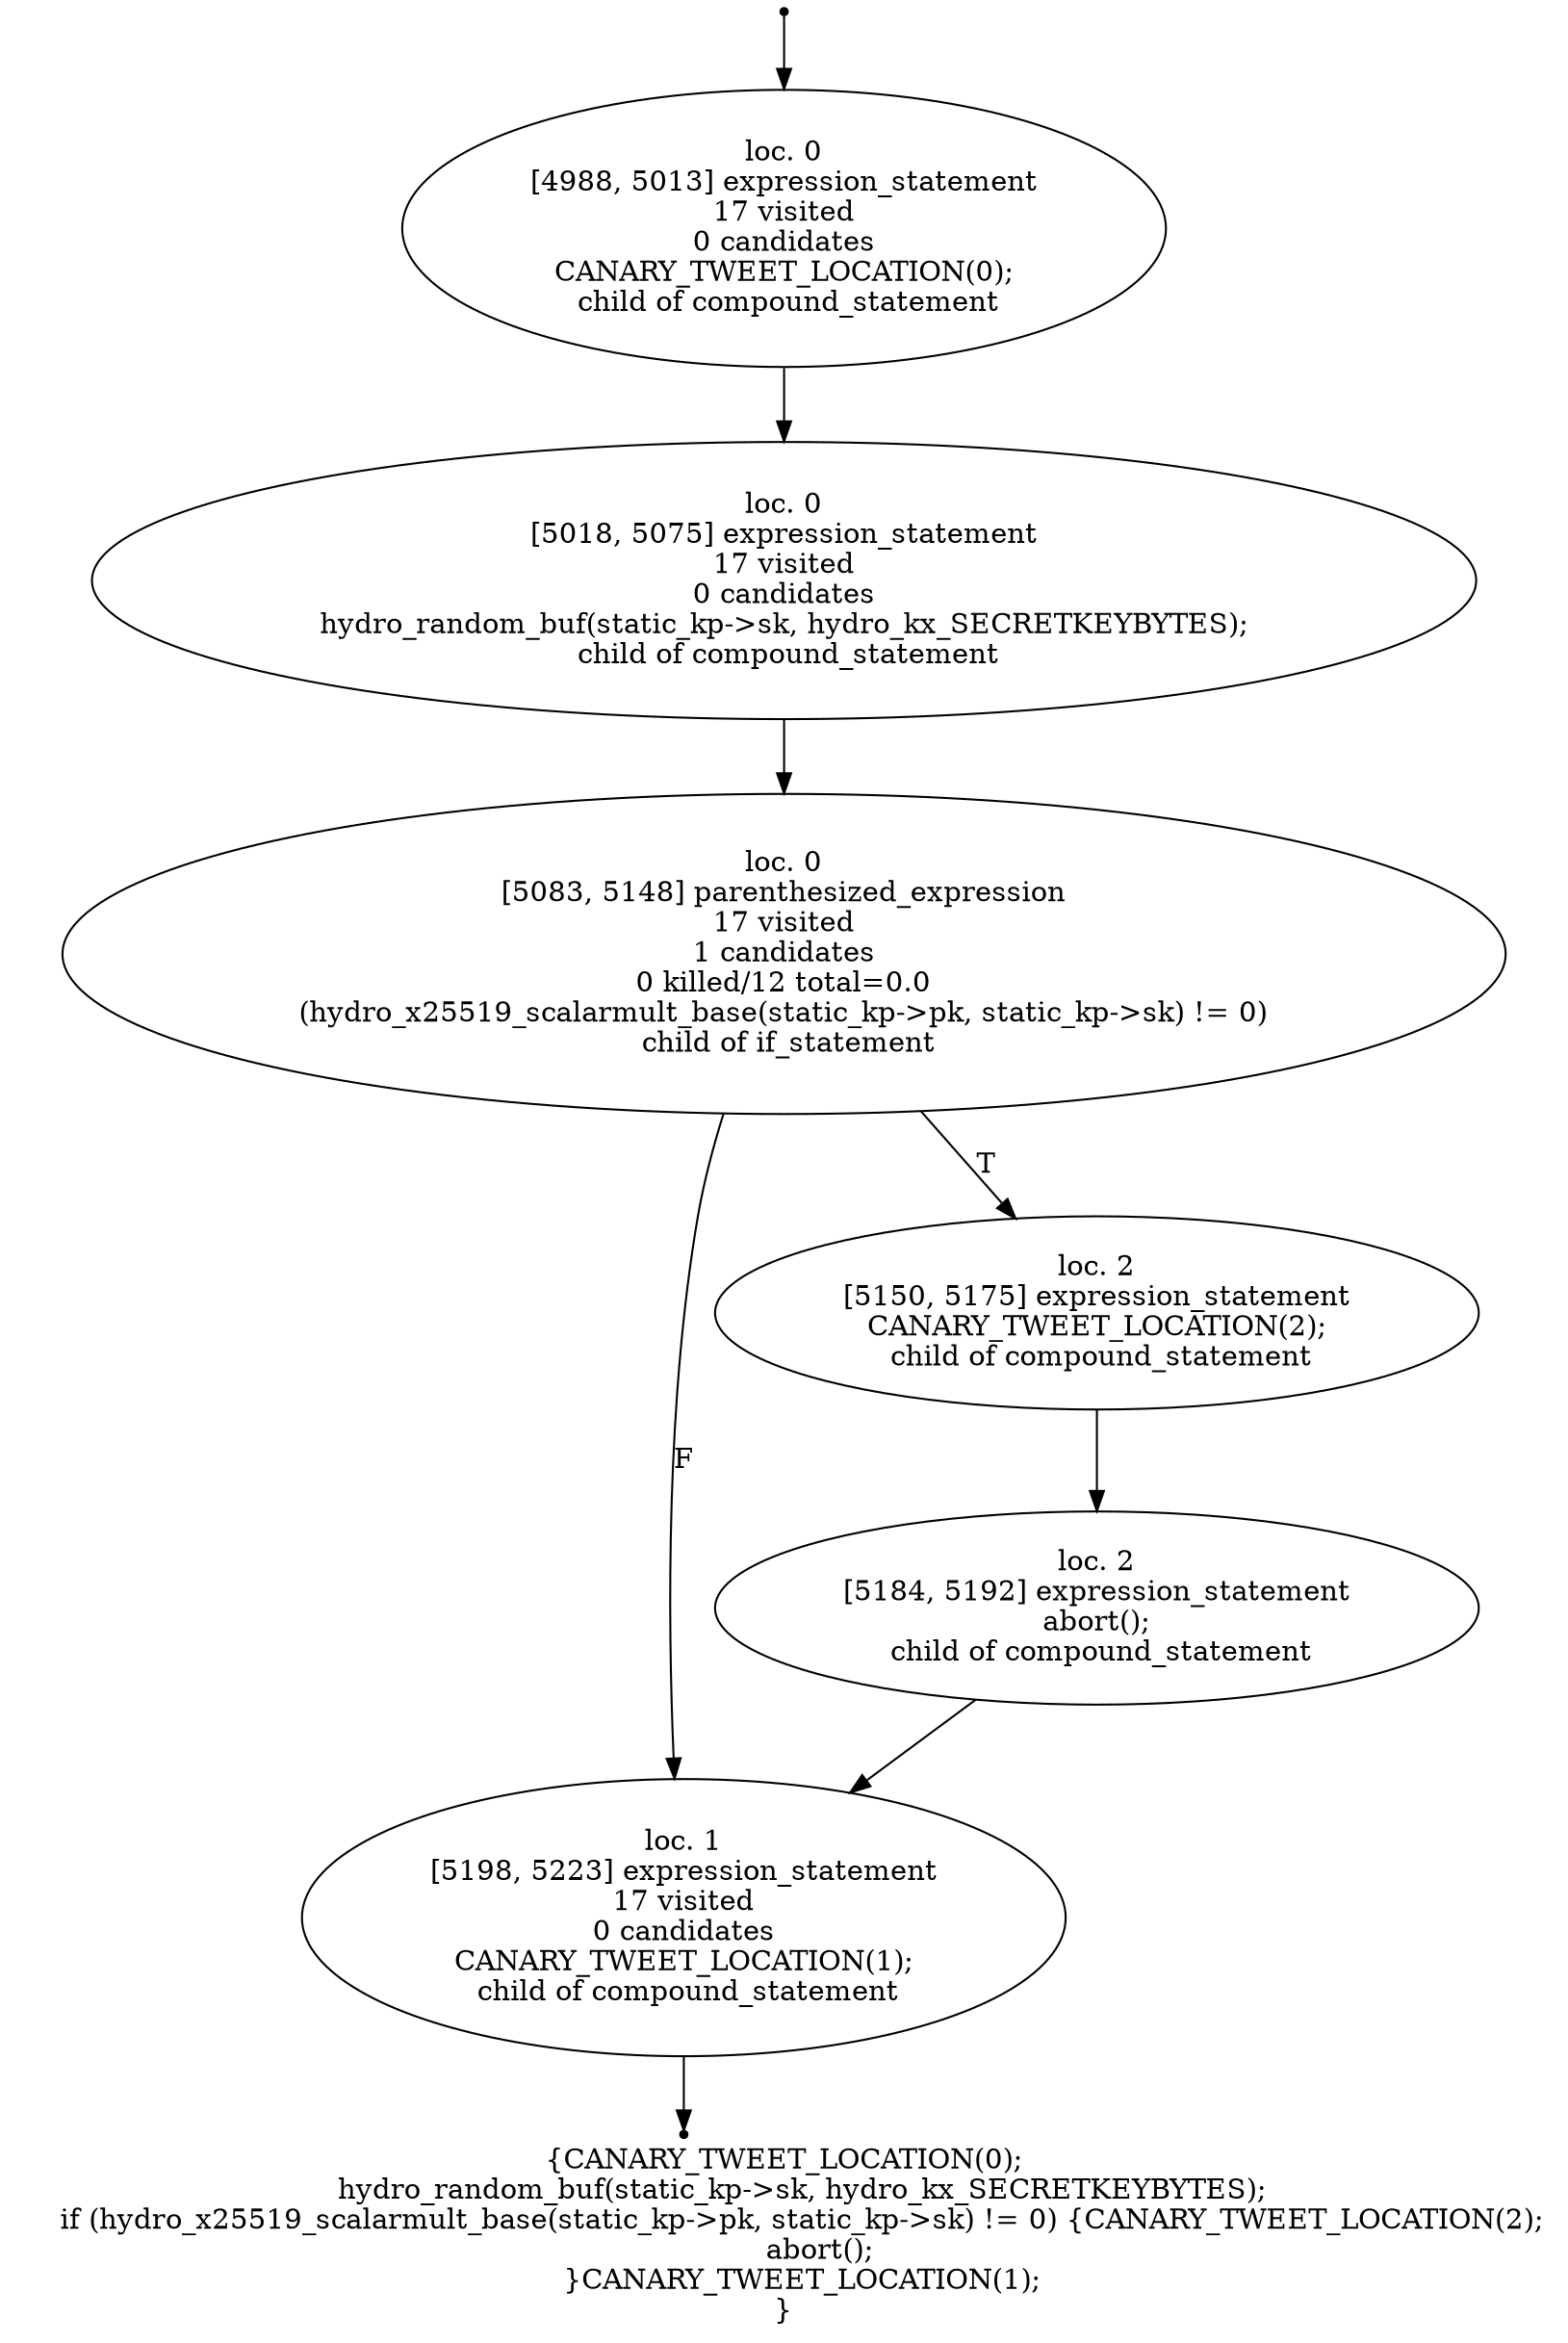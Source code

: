 digraph hydro_kx_keygen_localised_6 {
	initial [shape=point]
	initial -> "loc. 0
[4988, 5013] expression_statement
17 visited
0 candidates
 CANARY_TWEET_LOCATION(0); 
 child of compound_statement"
	final [shape=point]
	"loc. 1
[5198, 5223] expression_statement
17 visited
0 candidates
 CANARY_TWEET_LOCATION(1); 
 child of compound_statement" -> final
	"loc. 0
[4988, 5013] expression_statement
17 visited
0 candidates
 CANARY_TWEET_LOCATION(0); 
 child of compound_statement"
	"loc. 0
[4988, 5013] expression_statement
17 visited
0 candidates
 CANARY_TWEET_LOCATION(0); 
 child of compound_statement" -> "loc. 0
[5018, 5075] expression_statement
17 visited
0 candidates
 hydro_random_buf(static_kp->sk, hydro_kx_SECRETKEYBYTES); 
 child of compound_statement"
	"loc. 0
[5018, 5075] expression_statement
17 visited
0 candidates
 hydro_random_buf(static_kp->sk, hydro_kx_SECRETKEYBYTES); 
 child of compound_statement"
	"loc. 0
[5018, 5075] expression_statement
17 visited
0 candidates
 hydro_random_buf(static_kp->sk, hydro_kx_SECRETKEYBYTES); 
 child of compound_statement" -> "loc. 0
[5083, 5148] parenthesized_expression
17 visited
1 candidates
0 killed/12 total=0.0
 (hydro_x25519_scalarmult_base(static_kp->pk, static_kp->sk) != 0) 
 child of if_statement"
	"loc. 0
[5083, 5148] parenthesized_expression
17 visited
1 candidates
0 killed/12 total=0.0
 (hydro_x25519_scalarmult_base(static_kp->pk, static_kp->sk) != 0) 
 child of if_statement"
	"loc. 0
[5083, 5148] parenthesized_expression
17 visited
1 candidates
0 killed/12 total=0.0
 (hydro_x25519_scalarmult_base(static_kp->pk, static_kp->sk) != 0) 
 child of if_statement" -> "loc. 2
[5150, 5175] expression_statement
 CANARY_TWEET_LOCATION(2); 
 child of compound_statement" [label=T]
	"loc. 0
[5083, 5148] parenthesized_expression
17 visited
1 candidates
0 killed/12 total=0.0
 (hydro_x25519_scalarmult_base(static_kp->pk, static_kp->sk) != 0) 
 child of if_statement" -> "loc. 1
[5198, 5223] expression_statement
17 visited
0 candidates
 CANARY_TWEET_LOCATION(1); 
 child of compound_statement" [label=F]
	"loc. 2
[5150, 5175] expression_statement
 CANARY_TWEET_LOCATION(2); 
 child of compound_statement"
	"loc. 2
[5150, 5175] expression_statement
 CANARY_TWEET_LOCATION(2); 
 child of compound_statement" -> "loc. 2
[5184, 5192] expression_statement
 abort(); 
 child of compound_statement"
	"loc. 1
[5198, 5223] expression_statement
17 visited
0 candidates
 CANARY_TWEET_LOCATION(1); 
 child of compound_statement"
	"loc. 2
[5184, 5192] expression_statement
 abort(); 
 child of compound_statement"
	"loc. 2
[5184, 5192] expression_statement
 abort(); 
 child of compound_statement" -> "loc. 1
[5198, 5223] expression_statement
17 visited
0 candidates
 CANARY_TWEET_LOCATION(1); 
 child of compound_statement"
	label="{CANARY_TWEET_LOCATION(0);
    hydro_random_buf(static_kp->sk, hydro_kx_SECRETKEYBYTES);
    if (hydro_x25519_scalarmult_base(static_kp->pk, static_kp->sk) != 0) {CANARY_TWEET_LOCATION(2);
        abort();
    }CANARY_TWEET_LOCATION(1);
}"
}
